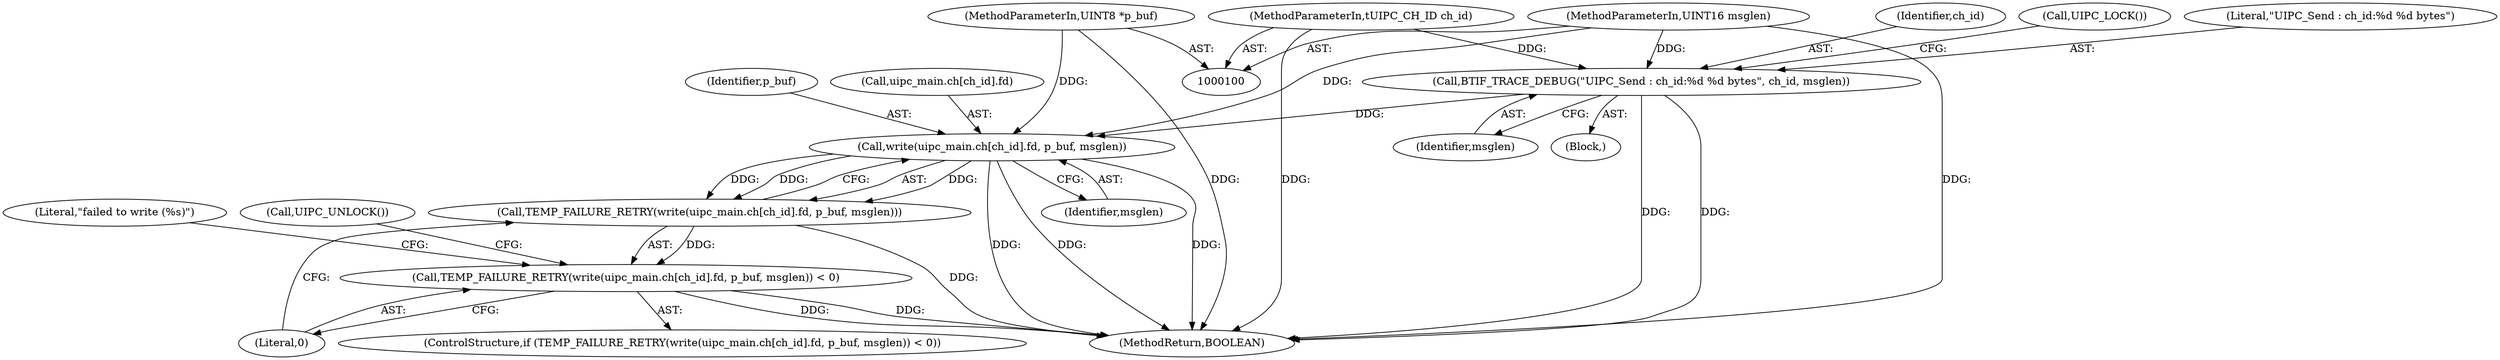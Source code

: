 digraph "0_Android_472271b153c5dc53c28beac55480a8d8434b2d5c_71@API" {
"1000116" [label="(Call,write(uipc_main.ch[ch_id].fd, p_buf, msglen))"];
"1000103" [label="(MethodParameterIn,UINT8 *p_buf)"];
"1000108" [label="(Call,BTIF_TRACE_DEBUG(\"UIPC_Send : ch_id:%d %d bytes\", ch_id, msglen))"];
"1000101" [label="(MethodParameterIn,tUIPC_CH_ID ch_id)"];
"1000104" [label="(MethodParameterIn,UINT16 msglen)"];
"1000115" [label="(Call,TEMP_FAILURE_RETRY(write(uipc_main.ch[ch_id].fd, p_buf, msglen)))"];
"1000114" [label="(Call,TEMP_FAILURE_RETRY(write(uipc_main.ch[ch_id].fd, p_buf, msglen)) < 0)"];
"1000110" [label="(Identifier,ch_id)"];
"1000113" [label="(ControlStructure,if (TEMP_FAILURE_RETRY(write(uipc_main.ch[ch_id].fd, p_buf, msglen)) < 0))"];
"1000112" [label="(Call,UIPC_LOCK())"];
"1000116" [label="(Call,write(uipc_main.ch[ch_id].fd, p_buf, msglen))"];
"1000124" [label="(Identifier,p_buf)"];
"1000101" [label="(MethodParameterIn,tUIPC_CH_ID ch_id)"];
"1000126" [label="(Literal,0)"];
"1000109" [label="(Literal,\"UIPC_Send : ch_id:%d %d bytes\")"];
"1000132" [label="(Call,UIPC_UNLOCK())"];
"1000111" [label="(Identifier,msglen)"];
"1000115" [label="(Call,TEMP_FAILURE_RETRY(write(uipc_main.ch[ch_id].fd, p_buf, msglen)))"];
"1000105" [label="(Block,)"];
"1000117" [label="(Call,uipc_main.ch[ch_id].fd)"];
"1000104" [label="(MethodParameterIn,UINT16 msglen)"];
"1000103" [label="(MethodParameterIn,UINT8 *p_buf)"];
"1000129" [label="(Literal,\"failed to write (%s)\")"];
"1000114" [label="(Call,TEMP_FAILURE_RETRY(write(uipc_main.ch[ch_id].fd, p_buf, msglen)) < 0)"];
"1000135" [label="(MethodReturn,BOOLEAN)"];
"1000108" [label="(Call,BTIF_TRACE_DEBUG(\"UIPC_Send : ch_id:%d %d bytes\", ch_id, msglen))"];
"1000125" [label="(Identifier,msglen)"];
"1000116" -> "1000115"  [label="AST: "];
"1000116" -> "1000125"  [label="CFG: "];
"1000117" -> "1000116"  [label="AST: "];
"1000124" -> "1000116"  [label="AST: "];
"1000125" -> "1000116"  [label="AST: "];
"1000115" -> "1000116"  [label="CFG: "];
"1000116" -> "1000135"  [label="DDG: "];
"1000116" -> "1000135"  [label="DDG: "];
"1000116" -> "1000135"  [label="DDG: "];
"1000116" -> "1000115"  [label="DDG: "];
"1000116" -> "1000115"  [label="DDG: "];
"1000116" -> "1000115"  [label="DDG: "];
"1000103" -> "1000116"  [label="DDG: "];
"1000108" -> "1000116"  [label="DDG: "];
"1000104" -> "1000116"  [label="DDG: "];
"1000103" -> "1000100"  [label="AST: "];
"1000103" -> "1000135"  [label="DDG: "];
"1000108" -> "1000105"  [label="AST: "];
"1000108" -> "1000111"  [label="CFG: "];
"1000109" -> "1000108"  [label="AST: "];
"1000110" -> "1000108"  [label="AST: "];
"1000111" -> "1000108"  [label="AST: "];
"1000112" -> "1000108"  [label="CFG: "];
"1000108" -> "1000135"  [label="DDG: "];
"1000108" -> "1000135"  [label="DDG: "];
"1000101" -> "1000108"  [label="DDG: "];
"1000104" -> "1000108"  [label="DDG: "];
"1000101" -> "1000100"  [label="AST: "];
"1000101" -> "1000135"  [label="DDG: "];
"1000104" -> "1000100"  [label="AST: "];
"1000104" -> "1000135"  [label="DDG: "];
"1000115" -> "1000114"  [label="AST: "];
"1000126" -> "1000115"  [label="CFG: "];
"1000115" -> "1000135"  [label="DDG: "];
"1000115" -> "1000114"  [label="DDG: "];
"1000114" -> "1000113"  [label="AST: "];
"1000114" -> "1000126"  [label="CFG: "];
"1000126" -> "1000114"  [label="AST: "];
"1000129" -> "1000114"  [label="CFG: "];
"1000132" -> "1000114"  [label="CFG: "];
"1000114" -> "1000135"  [label="DDG: "];
"1000114" -> "1000135"  [label="DDG: "];
}
